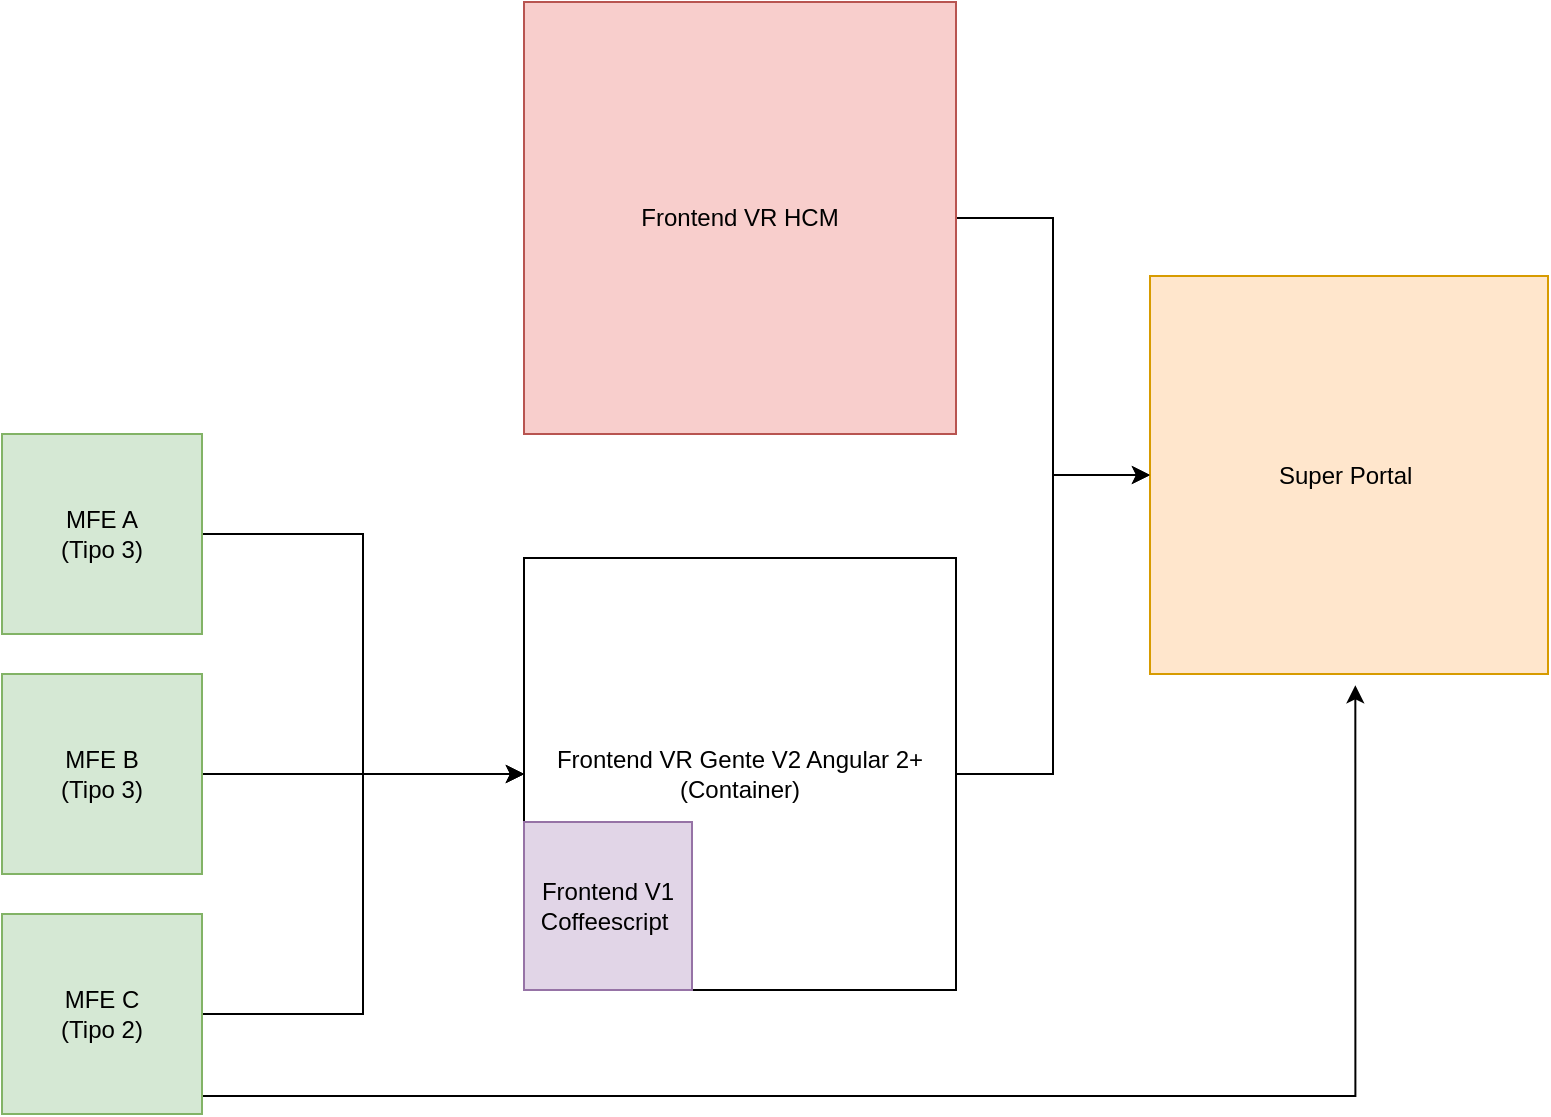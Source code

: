 <mxfile version="24.0.7" type="github">
  <diagram name="Página-1" id="0DaDfG_m0dI0sVL4mCHX">
    <mxGraphModel dx="1100" dy="601" grid="0" gridSize="10" guides="1" tooltips="1" connect="1" arrows="1" fold="1" page="1" pageScale="1" pageWidth="827" pageHeight="1169" math="0" shadow="0">
      <root>
        <mxCell id="0" />
        <mxCell id="1" parent="0" />
        <mxCell id="qa4Q4PSX-mK-vQSJD6jK-14" style="edgeStyle=orthogonalEdgeStyle;rounded=0;orthogonalLoop=1;jettySize=auto;html=1;" edge="1" parent="1" source="qa4Q4PSX-mK-vQSJD6jK-1" target="qa4Q4PSX-mK-vQSJD6jK-11">
          <mxGeometry relative="1" as="geometry" />
        </mxCell>
        <mxCell id="qa4Q4PSX-mK-vQSJD6jK-1" value="Frontend VR Gente V2 Angular 2+&lt;div&gt;(Container)&lt;/div&gt;" style="whiteSpace=wrap;html=1;aspect=fixed;" vertex="1" parent="1">
          <mxGeometry x="279" y="346" width="216" height="216" as="geometry" />
        </mxCell>
        <mxCell id="qa4Q4PSX-mK-vQSJD6jK-2" value="Frontend V1 Coffeescript&amp;nbsp;" style="whiteSpace=wrap;html=1;aspect=fixed;fillColor=#e1d5e7;strokeColor=#9673a6;" vertex="1" parent="1">
          <mxGeometry x="279" y="478" width="84" height="84" as="geometry" />
        </mxCell>
        <mxCell id="qa4Q4PSX-mK-vQSJD6jK-8" style="edgeStyle=orthogonalEdgeStyle;rounded=0;orthogonalLoop=1;jettySize=auto;html=1;entryX=0;entryY=0.5;entryDx=0;entryDy=0;" edge="1" parent="1" source="qa4Q4PSX-mK-vQSJD6jK-3" target="qa4Q4PSX-mK-vQSJD6jK-1">
          <mxGeometry relative="1" as="geometry" />
        </mxCell>
        <mxCell id="qa4Q4PSX-mK-vQSJD6jK-3" value="MFE A&lt;br&gt;(Tipo 3)" style="whiteSpace=wrap;html=1;aspect=fixed;fillColor=#d5e8d4;strokeColor=#82b366;" vertex="1" parent="1">
          <mxGeometry x="18" y="284" width="100" height="100" as="geometry" />
        </mxCell>
        <mxCell id="qa4Q4PSX-mK-vQSJD6jK-9" style="edgeStyle=orthogonalEdgeStyle;rounded=0;orthogonalLoop=1;jettySize=auto;html=1;entryX=0;entryY=0.5;entryDx=0;entryDy=0;" edge="1" parent="1" source="qa4Q4PSX-mK-vQSJD6jK-5" target="qa4Q4PSX-mK-vQSJD6jK-1">
          <mxGeometry relative="1" as="geometry" />
        </mxCell>
        <mxCell id="qa4Q4PSX-mK-vQSJD6jK-5" value="MFE B&lt;br&gt;(Tipo 3)" style="whiteSpace=wrap;html=1;aspect=fixed;fillColor=#d5e8d4;strokeColor=#82b366;" vertex="1" parent="1">
          <mxGeometry x="18" y="404" width="100" height="100" as="geometry" />
        </mxCell>
        <mxCell id="qa4Q4PSX-mK-vQSJD6jK-10" style="edgeStyle=orthogonalEdgeStyle;rounded=0;orthogonalLoop=1;jettySize=auto;html=1;entryX=0;entryY=0.5;entryDx=0;entryDy=0;" edge="1" parent="1" source="qa4Q4PSX-mK-vQSJD6jK-6" target="qa4Q4PSX-mK-vQSJD6jK-1">
          <mxGeometry relative="1" as="geometry" />
        </mxCell>
        <mxCell id="qa4Q4PSX-mK-vQSJD6jK-16" style="edgeStyle=orthogonalEdgeStyle;rounded=0;orthogonalLoop=1;jettySize=auto;html=1;" edge="1" parent="1" source="qa4Q4PSX-mK-vQSJD6jK-6">
          <mxGeometry relative="1" as="geometry">
            <mxPoint x="694.667" y="409.667" as="targetPoint" />
            <Array as="points">
              <mxPoint x="695" y="615" />
            </Array>
          </mxGeometry>
        </mxCell>
        <mxCell id="qa4Q4PSX-mK-vQSJD6jK-6" value="MFE C&lt;br&gt;(Tipo 2)" style="whiteSpace=wrap;html=1;aspect=fixed;fillColor=#d5e8d4;strokeColor=#82b366;" vertex="1" parent="1">
          <mxGeometry x="18" y="524" width="100" height="100" as="geometry" />
        </mxCell>
        <mxCell id="qa4Q4PSX-mK-vQSJD6jK-11" value="Super Portal&amp;nbsp;" style="whiteSpace=wrap;html=1;aspect=fixed;fillColor=#ffe6cc;strokeColor=#d79b00;" vertex="1" parent="1">
          <mxGeometry x="592" y="205" width="199" height="199" as="geometry" />
        </mxCell>
        <mxCell id="qa4Q4PSX-mK-vQSJD6jK-15" style="edgeStyle=orthogonalEdgeStyle;rounded=0;orthogonalLoop=1;jettySize=auto;html=1;entryX=0;entryY=0.5;entryDx=0;entryDy=0;" edge="1" parent="1" source="qa4Q4PSX-mK-vQSJD6jK-13" target="qa4Q4PSX-mK-vQSJD6jK-11">
          <mxGeometry relative="1" as="geometry" />
        </mxCell>
        <mxCell id="qa4Q4PSX-mK-vQSJD6jK-13" value="Frontend VR HCM" style="whiteSpace=wrap;html=1;aspect=fixed;fillColor=#f8cecc;strokeColor=#b85450;" vertex="1" parent="1">
          <mxGeometry x="279" y="68" width="216" height="216" as="geometry" />
        </mxCell>
      </root>
    </mxGraphModel>
  </diagram>
</mxfile>
